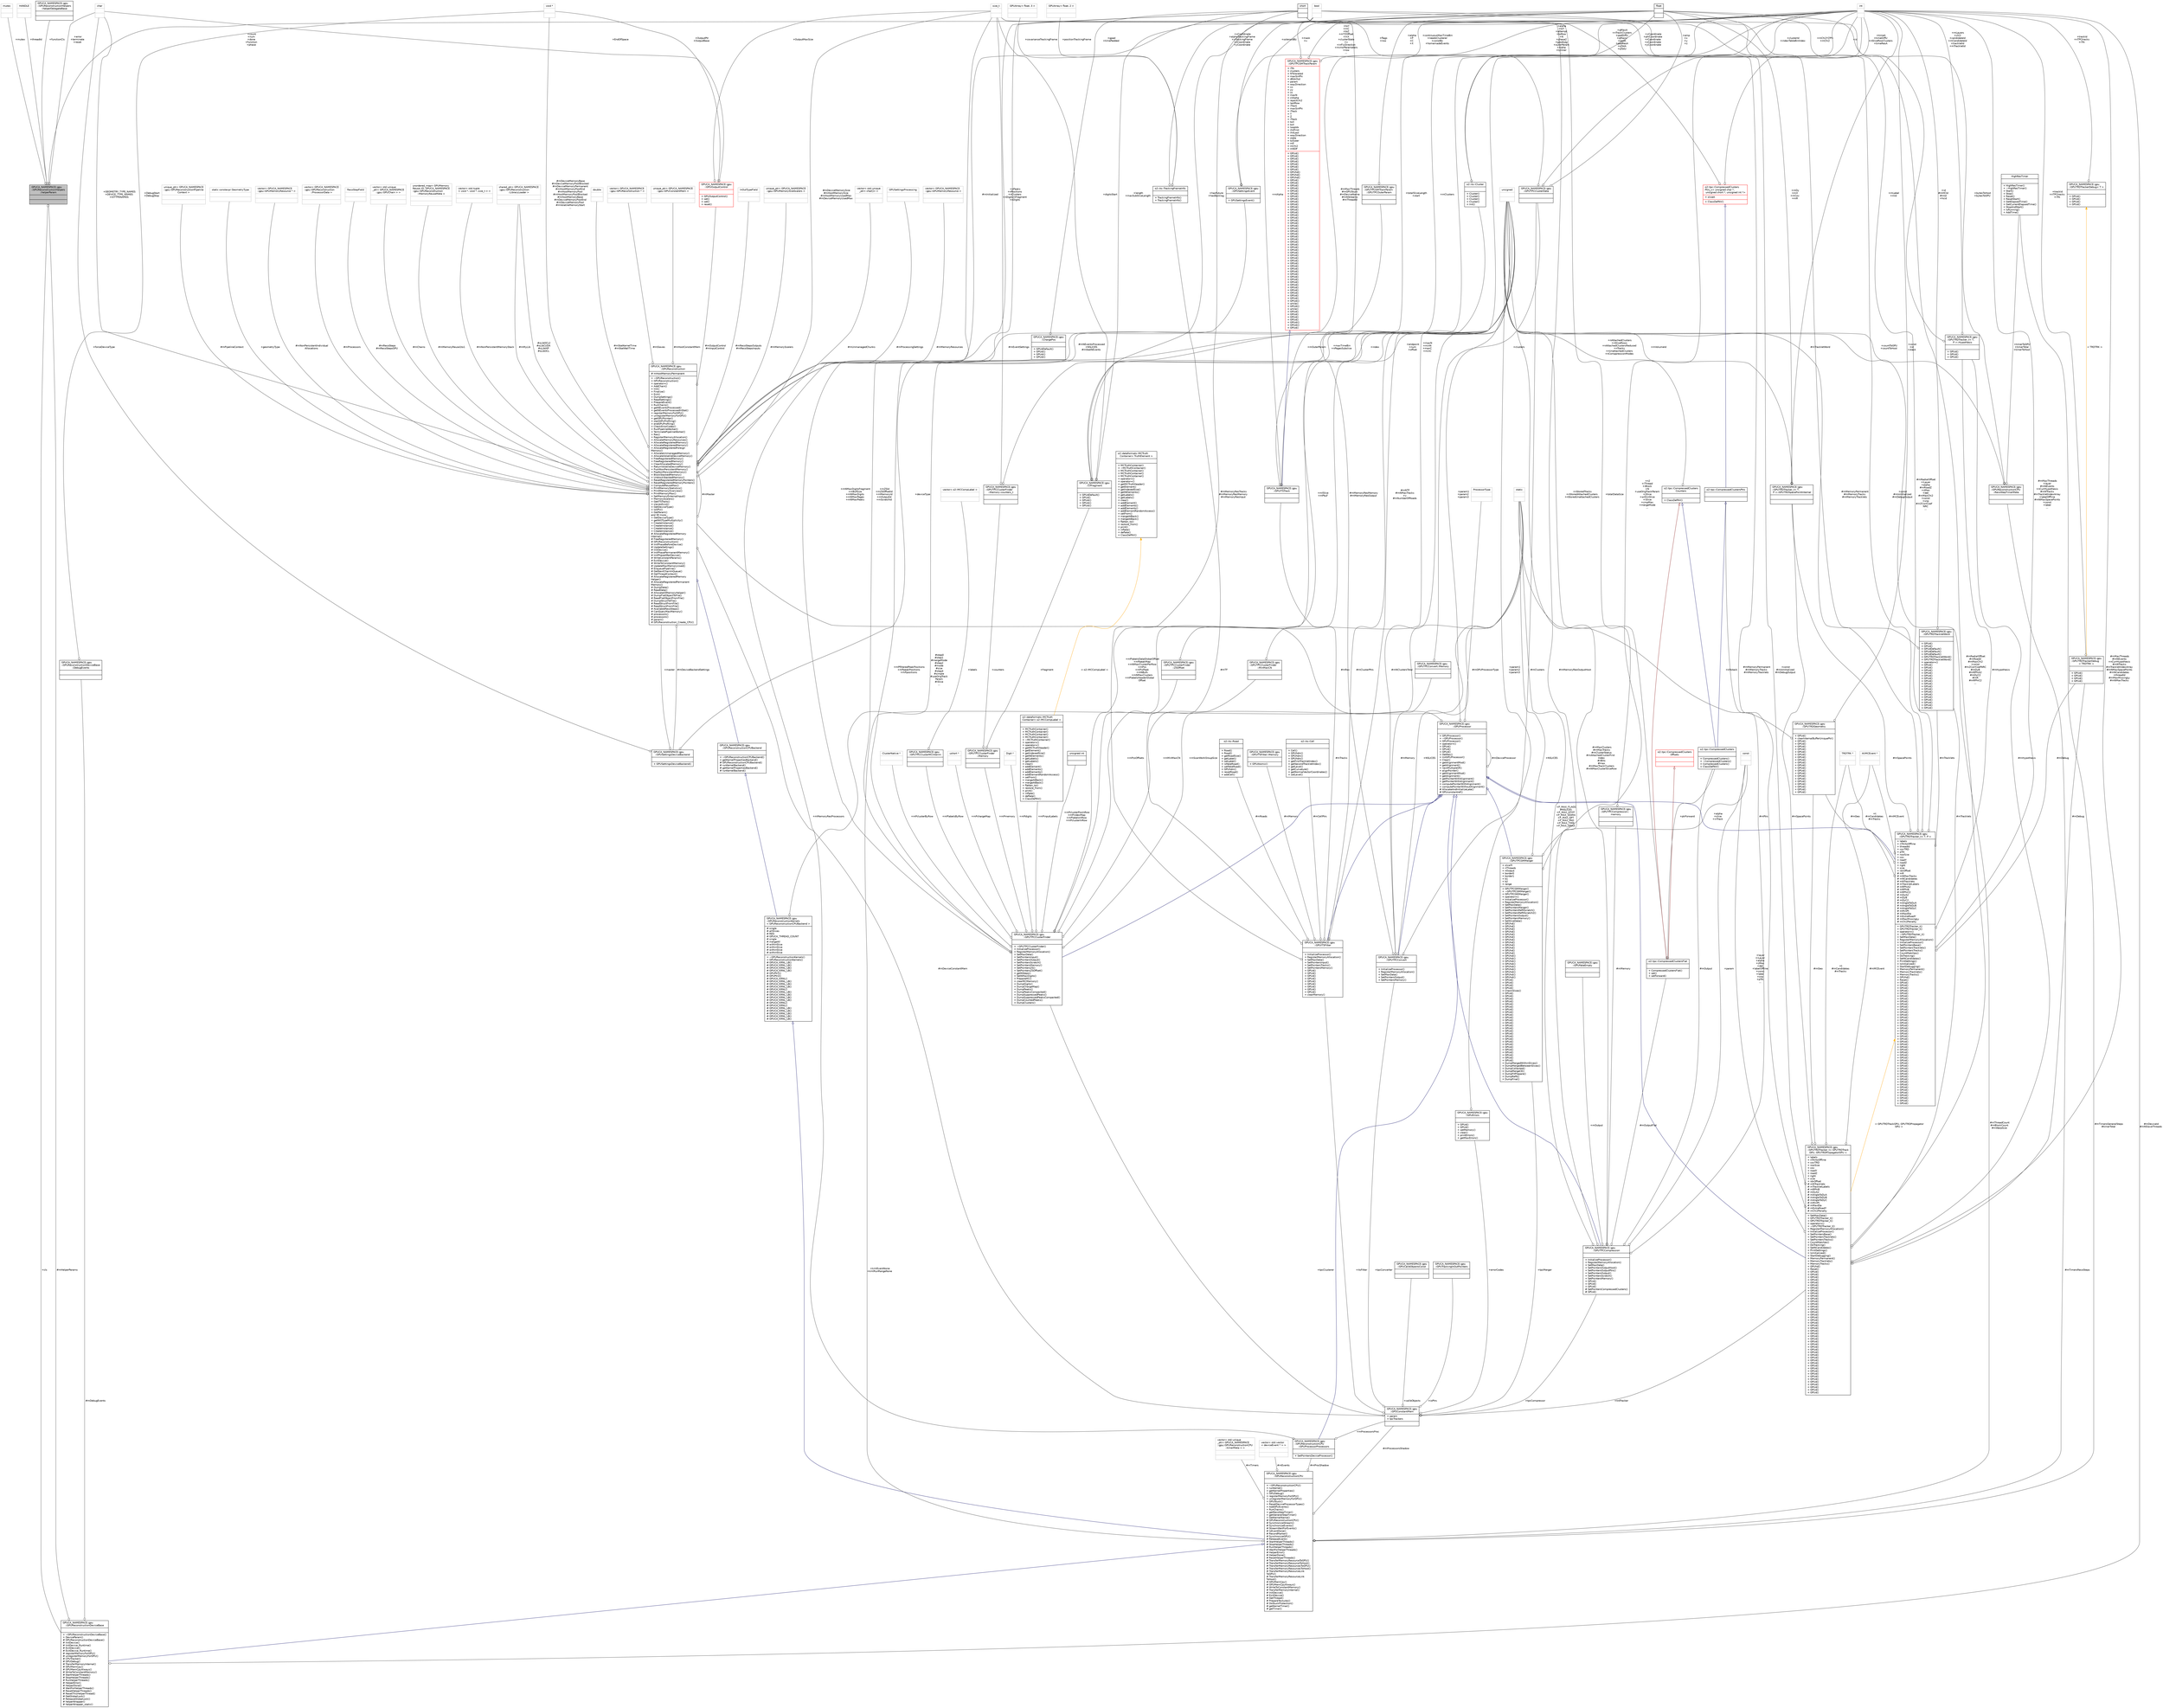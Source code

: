 digraph "GPUCA_NAMESPACE::gpu::GPUReconstructionHelpers::helperParam"
{
 // INTERACTIVE_SVG=YES
  bgcolor="transparent";
  edge [fontname="Helvetica",fontsize="10",labelfontname="Helvetica",labelfontsize="10"];
  node [fontname="Helvetica",fontsize="10",shape=record];
  Node1 [label="{GPUCA_NAMESPACE::gpu\l::GPUReconstructionHelpers\l::helperParam\n||}",height=0.2,width=0.4,color="black", fillcolor="grey75", style="filled", fontcolor="black"];
  Node2 -> Node1 [color="grey25",fontsize="10",style="solid",label=" +cls" ,arrowhead="odiamond",fontname="Helvetica"];
  Node2 [label="{GPUCA_NAMESPACE::gpu\l::GPUReconstructionDeviceBase\n||+ ~GPUReconstructionDeviceBase()\l+ DeviceParam()\l# GPUReconstructionDeviceBase()\l# InitDevice()\l# InitDevice_Runtime()\l# ExitDevice()\l# ExitDevice_Runtime()\l# registerMemoryForGPU()\l# unregisterMemoryForGPU()\l# CPUTracker()\l# GPUDebug()\l# TransferMemoryInternal()\l# GPUMemCpy()\l# GPUMemCpyAlways()\l# WriteToConstantMemory()\l# StartHelperThreads()\l# StopHelperThreads()\l# RunHelperThreads()\l# HelperError()\l# HelperDone()\l# WaitForHelperThreads()\l# ResetHelperThreads()\l# ResetThisHelperThread()\l# GetGlobalLock()\l# ReleaseGlobalLock()\l# helperWrapper()\l# helperWrapper_static()\l}",height=0.2,width=0.4,color="black",URL="$d8/dcf/classGPUCA__NAMESPACE_1_1gpu_1_1GPUReconstructionDeviceBase.html"];
  Node3 -> Node2 [dir="back",color="midnightblue",fontsize="10",style="solid",arrowtail="onormal",fontname="Helvetica"];
  Node3 [label="{GPUCA_NAMESPACE::gpu\l::GPUReconstructionCPU\n||+ ~GPUReconstructionCPU()\l+ runKernel()\l+ getKernelProperties()\l+ GPUDebug()\l+ registerMemoryForGPU()\l+ unregisterMemoryForGPU()\l+ GPUStuck()\l+ ResetDeviceProcessorTypes()\l+ AddGPUEvents()\l+ RunChains()\l+ getRecoStepTimer()\l+ getGeneralStepTimer()\l+ GetKernelName()\l# GPUReconstructionCPU()\l# SynchronizeStream()\l# SynchronizeEvents()\l# StreamWaitForEvents()\l# IsEventDone()\l# RecordMarker()\l# SynchronizeGPU()\l# ReleaseEvent()\l# StartHelperThreads()\l# StopHelperThreads()\l# RunHelperThreads()\l# WaitForHelperThreads()\l# HelperError()\l# HelperDone()\l# ResetHelperThreads()\l# TransferMemoryResourceToGPU()\l# TransferMemoryResourceToHost()\l# TransferMemoryResourcesToGPU()\l# TransferMemoryResourcesToHost()\l# TransferMemoryResourceLink\lToGPU()\l# TransferMemoryResourceLink\lToHost()\l# GPUMemCpy()\l# GPUMemCpyAlways()\l# WriteToConstantMemory()\l# TransferMemoryInternal()\l# InitDevice()\l# ExitDevice()\l# GetThread()\l# PrepareTextures()\l# DoStuckProtection()\l# getKernelTimer()\l# getTimer()\l}",height=0.2,width=0.4,color="black",URL="$db/d88/classGPUCA__NAMESPACE_1_1gpu_1_1GPUReconstructionCPU.html"];
  Node4 -> Node3 [dir="back",color="midnightblue",fontsize="10",style="solid",arrowtail="onormal",fontname="Helvetica"];
  Node4 [label="{GPUCA_NAMESPACE::gpu\l::GPUReconstructionKernels\l\< GPUReconstructionCPUBackend \>\n|# single\l# allSlices\l# REG\l# GPUCA_THREAD_COUNT\l# single\l# mergeAll\l# withinSlice\l# withinSlice\l# withinSlice\l# withinSlice\l|+ ~GPUReconstructionKernels()\l+ GPUReconstructionKernels()\l# GPUCA_KRNL_LB()\l# GPUCA_KRNL_LB()\l# GPUCA_KRNL_LB()\l# GPUCA_KRNL_LB()\l# GPUPtr1()\l# GPUPtr2()\l# GPUCA_KRNL()\l# GPUCA_KRNL_LB()\l# GPUCA_KRNL_LB()\l# GPUCA_KRNL_LB()\l# GPUCA_KRNL()\l# GPUCA_KRNL_LB()\l# GPUCA_KRNL_LB()\l# GPUCA_KRNL_LB()\l# GPUCA_KRNL_LB()\l# GPUCA_KRNL()\l# GPUCA_KRNL()\l# GPUCA_KRNL_LB()\l# GPUCA_KRNL_LB()\l# GPUCA_KRNL_LB()\l# GPUCA_KRNL_LB()\l# GPUCA_KRNL_LB()\l}",height=0.2,width=0.4,color="black",URL="$d2/dc7/classGPUCA__NAMESPACE_1_1gpu_1_1GPUReconstructionKernels_3_01GPUReconstructionCPUBackend_01_4.html"];
  Node5 -> Node4 [dir="back",color="midnightblue",fontsize="10",style="solid",arrowtail="onormal",fontname="Helvetica"];
  Node5 [label="{GPUCA_NAMESPACE::gpu\l::GPUReconstructionCPUBackend\n||+ ~GPUReconstructionCPUBackend()\l+ getKernelPropertiesBackend()\l# GPUReconstructionCPUBackend()\l# runKernelBackend()\l# getKernelPropertiesBackend()\l# runKernelBackend()\l}",height=0.2,width=0.4,color="black",URL="$d2/d24/classGPUCA__NAMESPACE_1_1gpu_1_1GPUReconstructionCPUBackend.html"];
  Node6 -> Node5 [dir="back",color="midnightblue",fontsize="10",style="solid",arrowtail="onormal",fontname="Helvetica"];
  Node6 [label="{GPUCA_NAMESPACE::gpu\l::GPUReconstruction\n|# mHostMemoryPermanent\l|+ ~GPUReconstruction()\l+ GPUReconstruction()\l+ operator=()\l+ AddChain()\l+ Init()\l+ Finalize()\l+ Exit()\l+ DumpSettings()\l+ ReadSettings()\l+ PrepareEvent()\l+ RunChains()\l+ getNEventsProcessed()\l+ getNEventsProcessedInStat()\l+ registerMemoryForGPU()\l+ unregisterMemoryForGPU()\l+ getGPUPointer()\l+ startGPUProfiling()\l+ endGPUProfiling()\l+ CheckErrorCodes()\l+ RunPipelineWorker()\l+ TerminatePipelineWorker()\l+ Res()\l+ RegisterMemoryAllocation()\l+ AllocateMemoryResources()\l+ AllocateRegisteredMemory()\l+ AllocateRegisteredMemory()\l+ AllocateRegisteredForeign\lMemory()\l+ AllocateUnmanagedMemory()\l+ AllocateVolatileDeviceMemory()\l+ FreeRegisteredMemory()\l+ FreeRegisteredMemory()\l+ ClearAllocatedMemory()\l+ ReturnVolatileDeviceMemory()\l+ PushNonPersistentMemory()\l+ PopNonPersistentMemory()\l+ BlockStackedMemory()\l+ UnblockStackedMemory()\l+ ResetRegisteredMemoryPointers()\l+ ResetRegisteredMemoryPointers()\l+ ComputeReuseMax()\l+ PrintMemoryStatistics()\l+ PrintMemoryOverview()\l+ PrintMemoryMax()\l+ SetMemoryExternalInput()\l+ MemoryScalers()\l+ GetITSTraits()\l+ slavesExist()\l+ GetDeviceType()\l+ IsGPU()\l+ GetParam()\land 30 more...\l+ GetDeviceType()\l+ getNIOTypeMultiplicity()\l+ CreateInstance()\l+ CreateInstance()\l+ CreateInstance()\l+ CreateInstance()\l# AllocateRegisteredMemory\lInternal()\l# FreeRegisteredMemory()\l# GPUReconstruction()\l# InitPhaseBeforeDevice()\l# UpdateSettings()\l# InitDevice()\l# InitPhasePermanentMemory()\l# InitPhaseAfterDevice()\l# WriteConstantParams()\l# ExitDevice()\l# WriteToConstantMemory()\l# UpdateMaxMemoryUsed()\l# EnqueuePipeline()\l# GetNextChainInQueue()\l# GetThreadContext()\l# AllocateRegisteredMemory\lHelper()\l# AllocateRegisteredPermanent\lMemory()\l# DumpData()\l# ReadData()\l# AllocateIOMemoryHelper()\l# DumpFlatObjectToFile()\l# ReadFlatObjectFromFile()\l# DumpStructToFile()\l# ReadStructFromFile()\l# ReadStructFromFile()\l# AvailableRecoSteps()\l# CanQueryMaxMemory()\l# processors()\l# processors()\l# param()\l# GPUReconstruction_Create_CPU()\l}",height=0.2,width=0.4,color="black",URL="$d6/df4/classGPUCA__NAMESPACE_1_1gpu_1_1GPUReconstruction.html"];
  Node7 -> Node6 [color="grey25",fontsize="10",style="solid",label=" #mUnmanagedChunks" ,arrowhead="odiamond",fontname="Helvetica"];
  Node7 [label="{vector\< std::unique\l_ptr\< char[]\> \>\n||}",height=0.2,width=0.4,color="grey75"];
  Node6 -> Node6 [color="grey25",fontsize="10",style="solid",label=" #mMaster" ,arrowhead="odiamond",fontname="Helvetica"];
  Node8 -> Node6 [color="grey25",fontsize="10",style="solid",label=" #mMemoryResources" ,arrowhead="odiamond",fontname="Helvetica"];
  Node8 [label="{vector\< GPUCA_NAMESPACE\l::gpu::GPUMemoryResource \>\n||}",height=0.2,width=0.4,color="grey75"];
  Node9 -> Node6 [color="grey25",fontsize="10",style="solid",label=" #sLibOCL2\n#sLibCUDA\n#sLibHIP\n#sLibOCL" ,arrowhead="odiamond",fontname="Helvetica"];
  Node9 [label="{shared_ptr\< GPUCA_NAMESPACE\l::gpu::GPUReconstruction\l::LibraryLoader \>\n||}",height=0.2,width=0.4,color="grey75"];
  Node10 -> Node6 [color="grey25",fontsize="10",style="solid",label=" #mStatKernelTime\n#mStatWallTime" ,arrowhead="odiamond",fontname="Helvetica"];
  Node10 [label="{double\n||}",height=0.2,width=0.4,color="grey75"];
  Node11 -> Node6 [color="grey25",fontsize="10",style="solid",label=" #mSlaves" ,arrowhead="odiamond",fontname="Helvetica"];
  Node11 [label="{vector\< GPUCA_NAMESPACE\l::gpu::GPUReconstruction * \>\n||}",height=0.2,width=0.4,color="grey75"];
  Node12 -> Node6 [color="grey25",fontsize="10",style="solid",label=" #mHostConstantMem" ,arrowhead="odiamond",fontname="Helvetica"];
  Node12 [label="{unique_ptr\< GPUCA_NAMESPACE\l::gpu::GPUConstantMem \>\n||}",height=0.2,width=0.4,color="grey75"];
  Node13 -> Node6 [color="grey25",fontsize="10",style="solid",label=" #mRecoStepsOutputs\n#mRecoStepsInputs" ,arrowhead="odiamond",fontname="Helvetica"];
  Node13 [label="{InOutTypeField\n||}",height=0.2,width=0.4,color="grey75"];
  Node14 -> Node6 [color="grey25",fontsize="10",style="solid",label=" #mMemoryScalers" ,arrowhead="odiamond",fontname="Helvetica"];
  Node14 [label="{unique_ptr\< GPUCA_NAMESPACE\l::gpu::GPUMemorySizeScalers \>\n||}",height=0.2,width=0.4,color="grey75"];
  Node15 -> Node6 [color="grey25",fontsize="10",style="solid",label=" #mOutputControl\n#mInputControl" ,arrowhead="odiamond",fontname="Helvetica"];
  Node15 [label="{GPUCA_NAMESPACE::gpu\l::GPUOutputControl\n||+ GPUOutputControl()\l+ set()\l+ set()\l+ reset()\l}",height=0.2,width=0.4,color="red",URL="$d4/d7c/structGPUCA__NAMESPACE_1_1gpu_1_1GPUOutputControl.html"];
  Node17 -> Node15 [color="grey25",fontsize="10",style="solid",label=" +EndOfSpace" ,arrowhead="odiamond",fontname="Helvetica"];
  Node17 [label="{char\n||}",height=0.2,width=0.4,color="grey75"];
  Node18 -> Node15 [color="grey25",fontsize="10",style="solid",label=" +OutputMaxSize" ,arrowhead="odiamond",fontname="Helvetica"];
  Node18 [label="{size_t\n||}",height=0.2,width=0.4,color="grey75"];
  Node20 -> Node15 [color="grey25",fontsize="10",style="solid",label=" +OutputPtr\n+OutputBase" ,arrowhead="odiamond",fontname="Helvetica"];
  Node20 [label="{void *\n||}",height=0.2,width=0.4,color="grey75"];
  Node17 -> Node6 [color="grey25",fontsize="10",style="solid",label=" +GEOMETRY_TYPE_NAMES\n+DEVICE_TYPE_NAMES\n+IOTYPENAMES" ,arrowhead="odiamond",fontname="Helvetica"];
  Node9 -> Node6 [color="grey25",fontsize="10",style="solid",label=" #mMyLib" ,arrowhead="odiamond",fontname="Helvetica"];
  Node21 -> Node6 [color="grey25",fontsize="10",style="solid",label=" #mEventSettings" ,arrowhead="odiamond",fontname="Helvetica"];
  Node21 [label="{GPUCA_NAMESPACE::gpu\l::GPUSettingsEvent\n||+ GPUSettingsEvent()\l}",height=0.2,width=0.4,color="black",URL="$d0/d50/structGPUCA__NAMESPACE_1_1gpu_1_1GPUSettingsEvent.html"];
  Node22 -> Node21 [color="grey25",fontsize="10",style="solid",label=" +solenoidBz" ,arrowhead="odiamond",fontname="Helvetica"];
  Node22 [label="{float\n||}",height=0.2,width=0.4,color="black",URL="$d4/dc3/classfloat.html"];
  Node23 -> Node21 [color="grey25",fontsize="10",style="solid",label=" +continuousMaxTimeBin\n+needsClusterer\n+constBz\n+homemadeEvents" ,arrowhead="odiamond",fontname="Helvetica"];
  Node23 [label="{int\n||}",height=0.2,width=0.4,color="grey75"];
  Node18 -> Node6 [color="grey25",fontsize="10",style="solid",label=" #mDeviceMemorySize\n#mHostMemorySize\n#mHostMemoryUsedMax\n#mDeviceMemoryUsedMax" ,arrowhead="odiamond",fontname="Helvetica"];
  Node24 -> Node6 [color="grey25",fontsize="10",style="solid",label=" #mProcessingSettings" ,arrowhead="odiamond",fontname="Helvetica"];
  Node24 [label="{GPUSettingsProcessing\n||}",height=0.2,width=0.4,color="grey75"];
  Node25 -> Node6 [color="grey25",fontsize="10",style="solid",label=" #mDeviceConstantMem" ,arrowhead="odiamond",fontname="Helvetica"];
  Node25 [label="{GPUCA_NAMESPACE::gpu\l::GPUConstantMem\n|+ param\l+ tpcTrackers\l|}",height=0.2,width=0.4,color="black",URL="$dc/d57/structGPUCA__NAMESPACE_1_1gpu_1_1GPUConstantMem.html"];
  Node26 -> Node25 [color="grey25",fontsize="10",style="solid",label=" +tpcClusterer" ,arrowhead="odiamond",fontname="Helvetica"];
  Node26 [label="{GPUCA_NAMESPACE::gpu\l::GPUTPCClusterFinder\n||+ ~GPUTPCClusterFinder()\l+ InitializeProcessor()\l+ RegisterMemoryAllocation()\l+ SetMaxData()\l+ SetPointersInput()\l+ SetPointersOutput()\l+ SetPointersScratch()\l+ SetPointersMemory()\l+ SetPointersZS()\l+ SetPointersZSOffset()\l+ getNSteps()\l+ SetNMaxDigits()\l+ PrepareMC()\l+ clearMCMemory()\l+ DumpDigits()\l+ DumpChargeMap()\l+ DumpPeaks()\l+ DumpPeaksCompacted()\l+ DumpSuppressedPeaks()\l+ DumpSuppressedPeaksCompacted()\l+ DumpCountedPeaks()\l+ DumpClusters()\l}",height=0.2,width=0.4,color="black",URL="$da/dac/classGPUCA__NAMESPACE_1_1gpu_1_1GPUTPCClusterFinder.html"];
  Node27 -> Node26 [dir="back",color="midnightblue",fontsize="10",style="solid",arrowtail="onormal",fontname="Helvetica"];
  Node27 [label="{GPUCA_NAMESPACE::gpu\l::GPUProcessor\n||+ GPUProcessor()\l+ ~GPUProcessor()\l+ GPUProcessor()\l+ operator=()\l+ GPUd()\l+ GPUd()\l+ GPUd()\l+ GetRec()\l+ InitGPUProcessor()\l+ Clear()\l+ getAlignmentMod()\l+ getAlignment()\l+ nextMultipleOf()\l+ alignPointer()\l+ getAlignmentMod()\l+ getAlignment()\l+ getPointerWithAlignment()\l+ getPointerWithAlignment()\l+ computePointerWithAlignment()\l+ computePointerWithoutAlignment()\l# AllocateAndInitializeLate()\l# GPUconstantref()\l}",height=0.2,width=0.4,color="black",URL="$d0/dd7/classGPUCA__NAMESPACE_1_1gpu_1_1GPUProcessor.html"];
  Node6 -> Node27 [color="grey25",fontsize="10",style="solid",label=" #mRec" ,arrowhead="odiamond",fontname="Helvetica"];
  Node27 -> Node27 [color="grey25",fontsize="10",style="solid",label=" #mDeviceProcessor" ,arrowhead="odiamond",fontname="Helvetica"];
  Node28 -> Node27 [color="grey25",fontsize="10",style="solid",label=" #mGPUProcessorType" ,arrowhead="odiamond",fontname="Helvetica"];
  Node28 [label="{ProcessorType\n||}",height=0.2,width=0.4,color="grey75"];
  Node29 -> Node27 [color="grey25",fontsize="10",style="solid",label=" +param1\n+param2\n+param3" ,arrowhead="odiamond",fontname="Helvetica"];
  Node29 [label="{unsigned\n||}",height=0.2,width=0.4,color="grey75"];
  Node30 -> Node26 [color="grey25",fontsize="10",style="solid",label=" +mMinMaxCN" ,arrowhead="odiamond",fontname="Helvetica"];
  Node30 [label="{GPUCA_NAMESPACE::gpu\l::GPUTPCClusterFinder\l::MinMaxCN\n||}",height=0.2,width=0.4,color="black",URL="$dc/dc6/structGPUCA__NAMESPACE_1_1gpu_1_1GPUTPCClusterFinder_1_1MinMaxCN.html"];
  Node29 -> Node30 [color="grey25",fontsize="10",style="solid",label=" +maxN\n+minN\n+maxC\n+minC" ,arrowhead="odiamond",fontname="Helvetica"];
  Node31 -> Node26 [color="grey25",fontsize="10",style="solid",label=" +mPmemory" ,arrowhead="odiamond",fontname="Helvetica"];
  Node31 [label="{GPUCA_NAMESPACE::gpu\l::GPUTPCClusterFinder\l::Memory\n||}",height=0.2,width=0.4,color="black",URL="$d6/d9c/structGPUCA__NAMESPACE_1_1gpu_1_1GPUTPCClusterFinder_1_1Memory.html"];
  Node32 -> Node31 [color="grey25",fontsize="10",style="solid",label=" +counters" ,arrowhead="odiamond",fontname="Helvetica"];
  Node32 [label="{GPUCA_NAMESPACE::gpu\l::GPUTPCClusterFinder\l::Memory::counters_t\n||}",height=0.2,width=0.4,color="black",URL="$d6/d42/structGPUCA__NAMESPACE_1_1gpu_1_1GPUTPCClusterFinder_1_1Memory_1_1counters__t.html"];
  Node18 -> Node32 [color="grey25",fontsize="10",style="solid",label=" +nPeaks\n+nPositions\n+nClusters\n+nDigitsInFragment\n+nDigits" ,arrowhead="odiamond",fontname="Helvetica"];
  Node29 -> Node32 [color="grey25",fontsize="10",style="solid",label=" +maxTimeBin\n+nPagesSubslice" ,arrowhead="odiamond",fontname="Helvetica"];
  Node33 -> Node31 [color="grey25",fontsize="10",style="solid",label=" +fragment" ,arrowhead="odiamond",fontname="Helvetica"];
  Node33 [label="{GPUCA_NAMESPACE::gpu\l::CfFragment\n||+ GPUdDefault()\l+ GPUd()\l+ GPUdi()\l+ GPUdi()\l+ GPUdi()\l}",height=0.2,width=0.4,color="black",URL="$db/d3d/structGPUCA__NAMESPACE_1_1gpu_1_1CfFragment.html"];
  Node34 -> Node33 [color="grey25",fontsize="10",style="solid",label=" +length\n+maxSubSliceLength" ,arrowhead="odiamond",fontname="Helvetica"];
  Node34 [label="{short\n||}",height=0.2,width=0.4,color="black",URL="$dc/d10/classshort.html"];
  Node18 -> Node33 [color="grey25",fontsize="10",style="solid",label=" +digitsStart" ,arrowhead="odiamond",fontname="Helvetica"];
  Node23 -> Node33 [color="grey25",fontsize="10",style="solid",label=" +totalSliceLength\n+start" ,arrowhead="odiamond",fontname="Helvetica"];
  Node35 -> Node33 [color="grey25",fontsize="10",style="solid",label=" +hasFuture\n+hasBacklog" ,arrowhead="odiamond",fontname="Helvetica"];
  Node35 [label="{bool\n||}",height=0.2,width=0.4,color="grey75"];
  Node29 -> Node33 [color="grey25",fontsize="10",style="solid",label=" +index" ,arrowhead="odiamond",fontname="Helvetica"];
  Node36 -> Node26 [color="grey25",fontsize="10",style="solid",label=" +mPfilteredPeakPositions\n+mPpeakPositions\n+mPpositions" ,arrowhead="odiamond",fontname="Helvetica"];
  Node36 [label="{GPUCA_NAMESPACE::gpu\l::ChargePos\n||+ GPUdDefault()\l+ GPUdi()\l+ GPUdi()\l+ GPUdi()\l}",height=0.2,width=0.4,color="black",URL="$dd/d68/structGPUCA__NAMESPACE_1_1gpu_1_1ChargePos.html"];
  Node34 -> Node36 [color="grey25",fontsize="10",style="solid",label=" +gpad\n+timePadded" ,arrowhead="odiamond",fontname="Helvetica"];
  Node34 -> Node26 [color="grey25",fontsize="10",style="solid",label=" +mZSId\n+mZSOffsetId\n+mMemoryId\n+mOutputId\n+mScratchId" ,arrowhead="odiamond",fontname="Helvetica"];
  Node37 -> Node26 [color="grey25",fontsize="10",style="solid",label=" +mPchargeMap" ,arrowhead="odiamond",fontname="Helvetica"];
  Node37 [label="{ushort *\n||}",height=0.2,width=0.4,color="grey75"];
  Node38 -> Node26 [color="grey25",fontsize="10",style="solid",label=" +mPinputLabels" ,arrowhead="odiamond",fontname="Helvetica"];
  Node38 [label="{o2::dataformats::MCTruth\lContainer\< o2::MCCompLabel \>\n||+ MCTruthContainer()\l+ MCTruthContainer()\l+ MCTruthContainer()\l+ MCTruthContainer()\l+ ~MCTruthContainer()\l+ operator=()\l+ operator=()\l+ getMCTruthHeader()\l+ getElement()\l+ getIndexedSize()\l+ getNElements()\l+ getLabels()\l+ getLabels()\l+ clear()\l+ addElement()\l+ addElements()\l+ addElements()\l+ addElementRandomAccess()\l+ setFrom()\l+ mergeAtBack()\l+ mergeAtBack()\l+ flatten_to()\l+ restore_from()\l+ print()\l+ inflate()\l+ deflate()\l+ ClassDefNV()\l}",height=0.2,width=0.4,color="black",URL="$dc/daa/classo2_1_1dataformats_1_1MCTruthContainer.html"];
  Node39 -> Node38 [dir="back",color="orange",fontsize="10",style="solid",label=" \< o2::MCCompLabel \>" ,fontname="Helvetica"];
  Node39 [label="{o2::dataformats::MCTruth\lContainer\< TruthElement \>\n||+ MCTruthContainer()\l+ ~MCTruthContainer()\l+ MCTruthContainer()\l+ MCTruthContainer()\l+ MCTruthContainer()\l+ operator=()\l+ operator=()\l+ getMCTruthHeader()\l+ getElement()\l+ getIndexedSize()\l+ getNElements()\l+ getLabels()\l+ getLabels()\l+ clear()\l+ addElement()\l+ addElements()\l+ addElements()\l+ addElementRandomAccess()\l+ setFrom()\l+ mergeAtBack()\l+ mergeAtBack()\l+ flatten_to()\l+ restore_from()\l+ print()\l+ inflate()\l+ deflate()\l+ ClassDefNV()\l}",height=0.2,width=0.4,color="black",URL="$dc/daa/classo2_1_1dataformats_1_1MCTruthContainer.html",tooltip="A container to hold and manage MC truth information/labels. "];
  Node18 -> Node26 [color="grey25",fontsize="10",style="solid",label=" +mNMaxDigitsFragment\n+mBufSize\n+mNMaxDigits\n+mNMaxPages\n+mNMaxPeaks" ,arrowhead="odiamond",fontname="Helvetica"];
  Node40 -> Node26 [color="grey25",fontsize="10",style="solid",label=" +mPdigits" ,arrowhead="odiamond",fontname="Helvetica"];
  Node40 [label="{Digit *\n||}",height=0.2,width=0.4,color="grey75"];
  Node23 -> Node26 [color="grey25",fontsize="10",style="solid",label=" +mISlice\n+mPbuf" ,arrowhead="odiamond",fontname="Helvetica"];
  Node41 -> Node26 [color="grey25",fontsize="10",style="solid",label=" +mPzsOffsets" ,arrowhead="odiamond",fontname="Helvetica"];
  Node41 [label="{GPUCA_NAMESPACE::gpu\l::GPUTPCClusterFinder\l::ZSOffset\n||}",height=0.2,width=0.4,color="black",URL="$da/d0d/structGPUCA__NAMESPACE_1_1gpu_1_1GPUTPCClusterFinder_1_1ZSOffset.html"];
  Node29 -> Node41 [color="grey25",fontsize="10",style="solid",label=" +endpoint\n+num\n+offset" ,arrowhead="odiamond",fontname="Helvetica"];
  Node42 -> Node26 [color="grey25",fontsize="10",style="solid",label=" +mPclusterPosInRow\n+mPindexMap\n+mPlabelsInRow\n+mPclusterInRow" ,arrowhead="odiamond",fontname="Helvetica"];
  Node42 [label="{unsigned int\n||}",height=0.2,width=0.4,color="black",URL="$d2/d5f/classunsigned_01int.html"];
  Node43 -> Node26 [color="grey25",fontsize="10",style="solid",label=" +mScanWorkGroupSize" ,arrowhead="odiamond",fontname="Helvetica"];
  Node43 [label="{static\n||}",height=0.2,width=0.4,color="grey75"];
  Node44 -> Node26 [color="grey25",fontsize="10",style="solid",label=" +mPclusterByRow" ,arrowhead="odiamond",fontname="Helvetica"];
  Node44 [label="{ClusterNative *\n||}",height=0.2,width=0.4,color="grey75"];
  Node29 -> Node26 [color="grey25",fontsize="10",style="solid",label=" +mPlabelsDataGlobalOffset\n+mPpeakMap\n+mNMaxClusterPerRow\n+mPzs\n+mPisPeak\n+mNBufs\n+mNMaxClusters\n+mPlabelsHeaderGlobal\lOffset" ,arrowhead="odiamond",fontname="Helvetica"];
  Node45 -> Node26 [color="grey25",fontsize="10",style="solid",label=" +mPlabelsByRow" ,arrowhead="odiamond",fontname="Helvetica"];
  Node45 [label="{GPUCA_NAMESPACE::gpu\l::GPUTPCClusterMCInterim\n||}",height=0.2,width=0.4,color="black",URL="$d4/d0e/structGPUCA__NAMESPACE_1_1gpu_1_1GPUTPCClusterMCInterim.html"];
  Node46 -> Node45 [color="grey25",fontsize="10",style="solid",label=" +labels" ,arrowhead="odiamond",fontname="Helvetica"];
  Node46 [label="{vector\< o2::MCCompLabel \>\n||}",height=0.2,width=0.4,color="grey75"];
  Node47 -> Node25 [color="grey25",fontsize="10",style="solid",label=" +itsFitter" ,arrowhead="odiamond",fontname="Helvetica"];
  Node47 [label="{GPUCA_NAMESPACE::gpu\l::GPUITSFitter\n||+ InitializeProcessor()\l+ RegisterMemoryAllocation()\l+ SetMaxData()\l+ SetPointersInput()\l+ SetPointersTracks()\l+ SetPointersMemory()\l+ GPUd()\l+ GPUd()\l+ GPUd()\l+ GPUd()\l+ GPUd()\l+ GPUd()\l+ GPUd()\l+ GPUd()\l+ GPUd()\l+ clearMemory()\l}",height=0.2,width=0.4,color="black",URL="$d8/df8/classGPUCA__NAMESPACE_1_1gpu_1_1GPUITSFitter.html"];
  Node27 -> Node47 [dir="back",color="midnightblue",fontsize="10",style="solid",arrowtail="onormal",fontname="Helvetica"];
  Node48 -> Node47 [color="grey25",fontsize="10",style="solid",label=" #mClusterPtrs" ,arrowhead="odiamond",fontname="Helvetica"];
  Node48 [label="{o2::its::Cluster\n||+ Cluster()\l+ Cluster()\l+ Cluster()\l+ Cluster()\l+ Init()\l}",height=0.2,width=0.4,color="black",URL="$d6/de3/structo2_1_1its_1_1Cluster.html"];
  Node22 -> Node48 [color="grey25",fontsize="10",style="solid",label=" +xCoordinate\n+phiCoordinate\n+rCoordinate\n+zCoordinate\n+yCoordinate" ,arrowhead="odiamond",fontname="Helvetica"];
  Node23 -> Node48 [color="grey25",fontsize="10",style="solid",label=" +clusterId\n+indexTableBinIndex" ,arrowhead="odiamond",fontname="Helvetica"];
  Node49 -> Node47 [color="grey25",fontsize="10",style="solid",label=" #mRoads" ,arrowhead="odiamond",fontname="Helvetica"];
  Node49 [label="{o2::its::Road\n||+ Road()\l+ Road()\l+ getRoadSize()\l+ getLabel()\l+ setLabel()\l+ isFakeRoad()\l+ setFakeRoad()\l+ GPUhdni()\l+ resetRoad()\l+ addCell()\l}",height=0.2,width=0.4,color="black",URL="$d2/d7f/classo2_1_1its_1_1Road.html"];
  Node50 -> Node47 [color="grey25",fontsize="10",style="solid",label=" #mMemory" ,arrowhead="odiamond",fontname="Helvetica"];
  Node50 [label="{GPUCA_NAMESPACE::gpu\l::GPUITSFitter::Memory\n||+ GPUAtomic()\l}",height=0.2,width=0.4,color="black",URL="$dc/ddc/structGPUCA__NAMESPACE_1_1gpu_1_1GPUITSFitter_1_1Memory.html"];
  Node51 -> Node47 [color="grey25",fontsize="10",style="solid",label=" #mTF" ,arrowhead="odiamond",fontname="Helvetica"];
  Node51 [label="{o2::its::TrackingFrameInfo\n||+ TrackingFrameInfo()\l+ TrackingFrameInfo()\l}",height=0.2,width=0.4,color="black",URL="$d2/d5f/structo2_1_1its_1_1TrackingFrameInfo.html"];
  Node52 -> Node51 [color="grey25",fontsize="10",style="solid",label=" +covarianceTrackingFrame" ,arrowhead="odiamond",fontname="Helvetica"];
  Node52 [label="{GPUArray\< float, 3 \>\n||}",height=0.2,width=0.4,color="grey75"];
  Node53 -> Node51 [color="grey25",fontsize="10",style="solid",label=" +positionTrackingFrame" ,arrowhead="odiamond",fontname="Helvetica"];
  Node53 [label="{GPUArray\< float, 2 \>\n||}",height=0.2,width=0.4,color="grey75"];
  Node22 -> Node51 [color="grey25",fontsize="10",style="solid",label=" +xCoordinate\n+alphaTrackingFrame\n+xTrackingFrame\n+zCoordinate\n+yCoordinate" ,arrowhead="odiamond",fontname="Helvetica"];
  Node34 -> Node47 [color="grey25",fontsize="10",style="solid",label=" #mMemoryResTracks\n#mMemoryResMemory\n#mMemoryResInput" ,arrowhead="odiamond",fontname="Helvetica"];
  Node23 -> Node47 [color="grey25",fontsize="10",style="solid",label=" #mNTF\n#mNMaxTracks\n+v\n#mNumberOfRoads" ,arrowhead="odiamond",fontname="Helvetica"];
  Node54 -> Node47 [color="grey25",fontsize="10",style="solid",label=" #mTracks" ,arrowhead="odiamond",fontname="Helvetica"];
  Node54 [label="{GPUCA_NAMESPACE::gpu\l::GPUITSTrack\n||}",height=0.2,width=0.4,color="black",URL="$dc/d9a/classGPUCA__NAMESPACE_1_1gpu_1_1GPUITSTrack.html"];
  Node55 -> Node54 [dir="back",color="midnightblue",fontsize="10",style="solid",arrowtail="onormal",fontname="Helvetica"];
  Node55 [label="{GPUCA_NAMESPACE::gpu\l::GPUTPCGMTrackParam\n|+ iTrk\l+ clusters\l+ NTolerated\l+ maxSinPhi\l+ dEdxOut\l+ param\l+ wayDirection\l+ xx\l+ yy\l+ zz\l+ maxN\l+ clAlpha\l+ rejectChi2\l+ lastRow\l+ iTrack\l+ maxSinPhi\l+ iTrack\l+ Y\l+ Z\l+ iTrack\l+ toX\l+ toX\l+ loopIdx\l+ ihitFirst\l+ ihitLast\l+ wayDirection\l+ state\l+ tzOuter\l+ mP\l+ mChi2\l+ mNDF\l|+ GPUd()\l+ GPUd()\l+ GPUd()\l+ GPUd()\l+ GPUd()\l+ GPUd()\l+ GPUd()\l+ GPUhd()\l+ GPUhd()\l+ GPUhd()\l+ GPUd()\l+ GPUd()\l+ GPUd()\l+ GPUd()\l+ GPUd()\l+ GPUd()\l+ GPUd()\l+ GPUd()\l+ GPUd()\l+ GPUd()\l+ GPUd()\l+ GPUd()\l+ GPUd()\l+ GPUd()\l+ GPUd()\l+ GPUd()\l+ GPUd()\l+ GPUd()\l+ GPUd()\l+ GPUd()\l+ GPUd()\l+ GPUd()\l+ GPUd()\l+ GPUd()\l+ GPUd()\l+ GPUd()\l+ GPUd()\l+ GPUd()\l+ GPUd()\l+ GPUd()\l+ GPUd()\l+ GPUd()\l+ GPUd()\l+ GPUd()\l+ GPUd()\l+ GPUd()\l+ GPUd()\l+ GPUd()\l+ GPUd()\l+ GPUd()\l+ GPUd()\l+ GPUd()\l+ GPUd()\l+ GPUd()\l+ GPUd()\l+ GPUdi()\l+ while()\l+ GPUdi()\l+ while()\l+ GPUd()\l+ GPUd()\l+ GPUd()\l+ GPUd()\l+ GPUdi()\l+ GPUdi()\l+ GPUd()\l}",height=0.2,width=0.4,color="red",URL="$df/df6/classGPUCA__NAMESPACE_1_1gpu_1_1GPUTPCGMTrackParam.html"];
  Node22 -> Node55 [color="grey25",fontsize="10",style="solid",label=" +toY\n+mC\n+toZ\n+mTZOffset\n+mX\n+clusterState\n+v\n+inFlyDirection\n+mirrorParameters\n+row\n..." ,arrowhead="odiamond",fontname="Helvetica"];
  Node23 -> Node55 [color="grey25",fontsize="10",style="solid",label=" +alpha\n+toY\n+attempt\n+toRow\n+N\n+phase2\n+goodLeg\n+outerParam\n+Alpha\n+tzInner\n..." ,arrowhead="odiamond",fontname="Helvetica"];
  Node35 -> Node55 [color="grey25",fontsize="10",style="solid",label=" +mask\n+v" ,arrowhead="odiamond",fontname="Helvetica"];
  Node22 -> Node54 [color="grey25",fontsize="10",style="solid",label=" +mAlpha" ,arrowhead="odiamond",fontname="Helvetica"];
  Node23 -> Node54 [color="grey25",fontsize="10",style="solid",label=" +mClusters" ,arrowhead="odiamond",fontname="Helvetica"];
  Node58 -> Node54 [color="grey25",fontsize="10",style="solid",label=" +mOuterParam" ,arrowhead="odiamond",fontname="Helvetica"];
  Node58 [label="{GPUCA_NAMESPACE::gpu\l::GPUTPCGMTrackParam\l::GPUTPCOuterParam\n||}",height=0.2,width=0.4,color="black",URL="$d3/d23/structGPUCA__NAMESPACE_1_1gpu_1_1GPUTPCGMTrackParam_1_1GPUTPCOuterParam.html"];
  Node22 -> Node58 [color="grey25",fontsize="10",style="solid",label=" +alpha\n+P\n+C\n+X" ,arrowhead="odiamond",fontname="Helvetica"];
  Node59 -> Node47 [color="grey25",fontsize="10",style="solid",label=" #mCellPtrs" ,arrowhead="odiamond",fontname="Helvetica"];
  Node59 [label="{o2::its::Cell\n||+ Cell()\l+ GPUhdni()\l+ GPUhdni()\l+ GPUhdni()\l+ getFirstTrackletIndex()\l+ getSecondTrackletIndex()\l+ getLevel()\l+ getCurvature()\l+ getNormalVectorCoordinates()\l+ setLevel()\l}",height=0.2,width=0.4,color="black",URL="$dd/d89/classo2_1_1its_1_1Cell.html"];
  Node60 -> Node25 [color="grey25",fontsize="10",style="solid",label=" +ioPtrs" ,arrowhead="odiamond",fontname="Helvetica"];
  Node60 [label="{GPUCA_NAMESPACE::gpu\l::GPUTrackingInOutPointers\n||}",height=0.2,width=0.4,color="black",URL="$d2/d7f/structGPUCA__NAMESPACE_1_1gpu_1_1GPUTrackingInOutPointers.html"];
  Node61 -> Node25 [color="grey25",fontsize="10",style="solid",label=" +tpcConverter" ,arrowhead="odiamond",fontname="Helvetica"];
  Node61 [label="{GPUCA_NAMESPACE::gpu\l::GPUTPCConvert\n||+ InitializeProcessor()\l+ RegisterMemoryAllocation()\l+ SetMaxData()\l+ SetPointersOutput()\l+ SetPointersMemory()\l}",height=0.2,width=0.4,color="black",URL="$d3/d6f/classGPUCA__NAMESPACE_1_1gpu_1_1GPUTPCConvert.html"];
  Node27 -> Node61 [dir="back",color="midnightblue",fontsize="10",style="solid",arrowtail="onormal",fontname="Helvetica"];
  Node34 -> Node61 [color="grey25",fontsize="10",style="solid",label=" #mMemoryResMemory\n#mMemoryResOutput" ,arrowhead="odiamond",fontname="Helvetica"];
  Node62 -> Node61 [color="grey25",fontsize="10",style="solid",label=" #mClusters" ,arrowhead="odiamond",fontname="Helvetica"];
  Node62 [label="{GPUCA_NAMESPACE::gpu\l::GPUTPCClusterData\n||}",height=0.2,width=0.4,color="black",URL="$de/d16/structGPUCA__NAMESPACE_1_1gpu_1_1GPUTPCClusterData.html"];
  Node22 -> Node62 [color="grey25",fontsize="10",style="solid",label=" +amp\n+x\n+y\n+z" ,arrowhead="odiamond",fontname="Helvetica"];
  Node34 -> Node62 [color="grey25",fontsize="10",style="solid",label=" +flags\n+row" ,arrowhead="odiamond",fontname="Helvetica"];
  Node23 -> Node62 [color="grey25",fontsize="10",style="solid",label=" +id" ,arrowhead="odiamond",fontname="Helvetica"];
  Node63 -> Node61 [color="grey25",fontsize="10",style="solid",label=" #mMemory" ,arrowhead="odiamond",fontname="Helvetica"];
  Node63 [label="{GPUCA_NAMESPACE::gpu\l::GPUTPCConvert::Memory\n||}",height=0.2,width=0.4,color="black",URL="$d4/d0e/structGPUCA__NAMESPACE_1_1gpu_1_1GPUTPCConvert_1_1Memory.html"];
  Node62 -> Node63 [color="grey25",fontsize="10",style="solid",label=" +clusters" ,arrowhead="odiamond",fontname="Helvetica"];
  Node29 -> Node61 [color="grey25",fontsize="10",style="solid",label=" #mNClustersTotal" ,arrowhead="odiamond",fontname="Helvetica"];
  Node43 -> Node61 [color="grey25",fontsize="10",style="solid",label=" +NSLICES" ,arrowhead="odiamond",fontname="Helvetica"];
  Node64 -> Node25 [color="grey25",fontsize="10",style="solid",label=" +trdTracker" ,arrowhead="odiamond",fontname="Helvetica"];
  Node64 [label="{GPUCA_NAMESPACE::gpu\l::GPUTRDTracker_t\< GPUTRDTrack\lGPU, GPUTRDPropagatorGPU \>\n|+ labels\l+ nTrkltsOffline\l+ covTRD\l+ rowSize\l+ cov\l+ roadY\l+ roadZ\l+ right\l+ size\l+ idxOffset\l# mNTracklets\l# mTrackletLabels\l# mRPhiB\l# mDyA2\l# mAngleToDyA\l# mAngleToDyB\l# mAngleToDyC\l# mMinPt\l# mMaxEta\l# mExtraRoadY\l# mChi2Penalty\l|+ SetMaxData()\l+ GPUTRDTracker_t()\l+ GPUTRDTracker_t()\l+ operator=()\l+ ~GPUTRDTracker_t()\l+ RegisterMemoryAllocation()\l+ InitializeProcessor()\l+ SetPointersBase()\l+ SetPointersTracklets()\l+ SetPointersTracks()\l+ CountMatches()\l+ DoTracking()\l+ SetNCandidates()\l+ PrintSettings()\l+ IsInitialized()\l+ StartDebugging()\l+ MemoryPermanent()\l+ MemoryTracklets()\l+ MemoryTracks()\l+ GPUhd()\l+ Reset()\l+ GPUd()\l+ GPUd()\l+ GPUd()\l+ GPUd()\l+ GPUd()\l+ GPUd()\l+ GPUd()\l+ GPUd()\l+ GPUd()\l+ GPUd()\l+ GPUd()\l+ GPUd()\l+ GPUd()\l+ GPUd()\l+ GPUd()\l+ GPUd()\l+ GPUd()\l+ GPUd()\l+ GPUd()\l+ GPUd()\l+ GPUd()\l+ GPUd()\l+ GPUd()\l+ GPUd()\l+ GPUd()\l+ GPUd()\l+ GPUd()\l+ GPUd()\l+ GPUd()\l+ GPUd()\l+ GPUd()\l+ GPUd()\l+ GPUd()\l+ GPUd()\l+ GPUd()\l+ GPUd()\l+ GPUd()\l+ GPUd()\l+ GPUd()\l+ GPUd()\l+ GPUd()\l+ GPUd()\l+ GPUd()\l+ GPUd()\l+ GPUd()\l+ GPUd()\l}",height=0.2,width=0.4,color="black",URL="$db/db5/classGPUCA__NAMESPACE_1_1gpu_1_1GPUTRDTracker__t.html"];
  Node27 -> Node64 [dir="back",color="midnightblue",fontsize="10",style="solid",arrowtail="onormal",fontname="Helvetica"];
  Node65 -> Node64 [color="grey25",fontsize="10",style="solid",label=" #mDebug" ,arrowhead="odiamond",fontname="Helvetica"];
  Node65 [label="{GPUCA_NAMESPACE::gpu\l::GPUTRDTrackerDebug\l\< TRDTRK \>\n||+ GPUd()\l+ GPUd()\l+ GPUd()\l+ GPUd()\l}",height=0.2,width=0.4,color="black",URL="$dd/d07/classGPUCA__NAMESPACE_1_1gpu_1_1GPUTRDTrackerDebug.html"];
  Node23 -> Node65 [color="grey25",fontsize="10",style="solid",label=" +trackId\n+nTPCtracks\n+iTrk" ,arrowhead="odiamond",fontname="Helvetica"];
  Node66 -> Node65 [dir="back",color="orange",fontsize="10",style="solid",label=" \< TRDTRK \>" ,fontname="Helvetica"];
  Node66 [label="{GPUCA_NAMESPACE::gpu\l::GPUTRDTrackerDebug\< T \>\n||+ GPUd()\l+ GPUd()\l+ GPUd()\l+ GPUd()\l}",height=0.2,width=0.4,color="black",URL="$dd/d07/classGPUCA__NAMESPACE_1_1gpu_1_1GPUTRDTrackerDebug.html"];
  Node23 -> Node66 [color="grey25",fontsize="10",style="solid",label=" +trackId\n+nTPCtracks\n+iTrk" ,arrowhead="odiamond",fontname="Helvetica"];
  Node67 -> Node64 [color="grey25",fontsize="10",style="solid",label=" #mGeo" ,arrowhead="odiamond",fontname="Helvetica"];
  Node67 [label="{GPUCA_NAMESPACE::gpu\l::GPUTRDGeometry\n||+ GPUd()\l+ clearInternalBufferUniquePtr()\l+ GPUd()\l+ GPUd()\l+ GPUd()\l+ GPUd()\l+ GPUd()\l+ GPUd()\l+ GPUd()\l+ GPUd()\l+ GPUd()\l+ GPUd()\l+ GPUd()\l+ GPUd()\l+ GPUd()\l+ GPUd()\l+ GPUd()\l+ GPUd()\l+ GPUd()\l+ GPUd()\l+ GPUd()\l+ GPUd()\l}",height=0.2,width=0.4,color="black",URL="$d8/d19/classGPUCA__NAMESPACE_1_1gpu_1_1GPUTRDGeometry.html"];
  Node23 -> Node67 [color="grey25",fontsize="10",style="solid",label=" +const\n+st\n+stack" ,arrowhead="odiamond",fontname="Helvetica"];
  Node43 -> Node67 [color="grey25",fontsize="10",style="solid",label=" +kNstack" ,arrowhead="odiamond",fontname="Helvetica"];
  Node68 -> Node64 [color="grey25",fontsize="10",style="solid",label=" #mTracklets" ,arrowhead="odiamond",fontname="Helvetica"];
  Node68 [label="{GPUCA_NAMESPACE::gpu\l::GPUTRDTrackletWord\n||+ GPUd()\l+ GPUd()\l+ GPUdDefault()\l+ GPUdDefault()\l+ GPUdDefault()\l+ GPUTRDTrackletWord()\l+ GPUTRDTrackletWord()\l+ operator=()\l+ GPUd()\l+ GPUd()\l+ GPUd()\l+ GPUd()\l+ GPUd()\l+ GPUd()\l+ GPUd()\l+ GPUd()\l+ GPUd()\l+ GPUd()\l+ GPUd()\l+ GPUd()\l+ GPUd()\l+ GPUd()\l+ GPUd()\l+ GPUd()\l+ GPUd()\l}",height=0.2,width=0.4,color="black",URL="$d6/d2b/classGPUCA__NAMESPACE_1_1gpu_1_1GPUTRDTrackletWord.html"];
  Node23 -> Node68 [color="grey25",fontsize="10",style="solid",label=" +id\n#mHCId\n#mId\n+hcid" ,arrowhead="odiamond",fontname="Helvetica"];
  Node29 -> Node68 [color="grey25",fontsize="10",style="solid",label=" #mTrackletWord" ,arrowhead="odiamond",fontname="Helvetica"];
  Node69 -> Node64 [color="grey25",fontsize="10",style="solid",label=" #mHypothesis" ,arrowhead="odiamond",fontname="Helvetica"];
  Node69 [label="{GPUCA_NAMESPACE::gpu\l::GPUTRDTracker_t\< T,\l P \>::Hypothesis\n||+ GPUd()\l+ GPUd()\l+ GPUd()\l}",height=0.2,width=0.4,color="black",URL="$d5/dab/structGPUCA__NAMESPACE_1_1gpu_1_1GPUTRDTracker__t_1_1Hypothesis.html"];
  Node22 -> Node69 [color="grey25",fontsize="10",style="solid",label=" +mChi2YZPhi\n+mChi2" ,arrowhead="odiamond",fontname="Helvetica"];
  Node23 -> Node69 [color="grey25",fontsize="10",style="solid",label=" +mLayers\n+chi2\n+candidateId\n+mCandidateId\n+trackletId\n+mTrackletId" ,arrowhead="odiamond",fontname="Helvetica"];
  Node34 -> Node64 [color="grey25",fontsize="10",style="solid",label=" #mMemoryPermanent\n#mMemoryTracks\n#mMemoryTracklets" ,arrowhead="odiamond",fontname="Helvetica"];
  Node22 -> Node64 [color="grey25",fontsize="10",style="solid",label=" #mRadialOffset\n#mRoadZ\n#mMaxChi2\n+const\n#mZCorrCoefNRC\n#mDyB\n#mRPhiA2\n#mDyC2\n#mR\n#mRPhiC2\n..." ,arrowhead="odiamond",fontname="Helvetica"];
  Node70 -> Node64 [color="grey25",fontsize="10",style="solid",label=" +t\n#mCandidates\n#mTracks" ,arrowhead="odiamond",fontname="Helvetica"];
  Node70 [label="{TRDTRK *\n||}",height=0.2,width=0.4,color="grey75"];
  Node23 -> Node64 [color="grey25",fontsize="10",style="solid",label=" #mMaxThreads\n#mNEvents\n+nCurrHypothesis\n#mNTracks\n#mTrackletIndexArray\n#mNMaxSpacePoints\n#mNCandidates\n+threadId\n#mMaxMissingLy\n#mNMaxTracks\n..." ,arrowhead="odiamond",fontname="Helvetica"];
  Node35 -> Node64 [color="grey25",fontsize="10",style="solid",label=" +const\n#mIsInitialized\n#mDebugOutput" ,arrowhead="odiamond",fontname="Helvetica"];
  Node71 -> Node64 [color="grey25",fontsize="10",style="solid",label=" +layer\n+iLayer\n+alpha\n+zMax\n+det\n+labelOffline\n+const\n+label\n+snp\n+pTrk\n..." ,arrowhead="odiamond",fontname="Helvetica"];
  Node71 [label="{const\n||}",height=0.2,width=0.4,color="grey75"];
  Node72 -> Node64 [color="grey25",fontsize="10",style="solid",label=" #mMCEvent" ,arrowhead="odiamond",fontname="Helvetica"];
  Node72 [label="{AliMCEvent *\n||}",height=0.2,width=0.4,color="grey75"];
  Node73 -> Node64 [color="grey25",fontsize="10",style="solid",label=" #mSpacePoints" ,arrowhead="odiamond",fontname="Helvetica"];
  Node73 [label="{GPUCA_NAMESPACE::gpu\l::GPUTRDTracker_t\< T,\l P \>::GPUTRDSpacePointInternal\n||}",height=0.2,width=0.4,color="black",URL="$db/dd7/structGPUCA__NAMESPACE_1_1gpu_1_1GPUTRDTracker__t_1_1GPUTRDSpacePointInternal.html"];
  Node22 -> Node73 [color="grey25",fontsize="10",style="solid",label=" +mDy\n+mX\n+mCov\n+mR" ,arrowhead="odiamond",fontname="Helvetica"];
  Node23 -> Node73 [color="grey25",fontsize="10",style="solid",label=" +mLabel\n+mId" ,arrowhead="odiamond",fontname="Helvetica"];
  Node29 -> Node73 [color="grey25",fontsize="10",style="solid",label=" +mVolumeId" ,arrowhead="odiamond",fontname="Helvetica"];
  Node74 -> Node64 [dir="back",color="orange",fontsize="10",style="solid",label=" \< GPUTRDTrackGPU, GPUTRDPropagator\lGPU \>" ,fontname="Helvetica"];
  Node74 [label="{GPUCA_NAMESPACE::gpu\l::GPUTRDTracker_t\< T, P \>\n|+ labels\l+ nTrkltsOffline\l+ threadId\l+ covTRD\l+ pTrk\l+ rowSize\l+ cov\l+ roadY\l+ roadZ\l+ right\l+ size\l+ idxOffset\l# mR\l# mNMaxTracks\l# mNCandidates\l# mNTracklets\l# mTrackletLabels\l# mRPhiA2\l# mRPhiB\l# mRPhiC2\l# mDyA2\l# mDyB\l# mDyC2\l# mAngleToDyA\l# mAngleToDyB\l# mAngleToDyC\l# mMinPt\l# mMaxEta\l# mExtraRoadY\l# mMaxMissingLy\l# mChi2Penalty\l|+ GPUTRDTracker_t()\l+ GPUTRDTracker_t()\l+ operator=()\l+ ~GPUTRDTracker_t()\l+ SetMaxData()\l+ RegisterMemoryAllocation()\l+ InitializeProcessor()\l+ SetPointersBase()\l+ SetPointersTracklets()\l+ SetPointersTracks()\l+ CountMatches()\l+ DoTracking()\l+ SetNCandidates()\l+ PrintSettings()\l+ IsInitialized()\l+ StartDebugging()\l+ MemoryPermanent()\l+ MemoryTracklets()\l+ MemoryTracks()\l+ GPUhd()\l+ Reset()\l+ GPUd()\l+ GPUd()\l+ GPUd()\l+ GPUd()\l+ GPUd()\l+ GPUd()\l+ GPUd()\l+ GPUd()\l+ GPUd()\l+ GPUd()\l+ GPUd()\l+ GPUd()\l+ GPUd()\l+ GPUd()\l+ GPUd()\l+ GPUd()\l+ GPUd()\l+ GPUd()\l+ GPUd()\l+ GPUd()\l+ GPUd()\l+ GPUd()\l+ GPUd()\l+ GPUd()\l+ GPUd()\l+ GPUd()\l+ GPUd()\l+ GPUd()\l+ GPUd()\l+ GPUd()\l+ GPUd()\l+ GPUd()\l+ GPUd()\l+ GPUd()\l+ GPUd()\l+ GPUd()\l+ GPUd()\l+ GPUd()\l+ GPUd()\l+ GPUd()\l+ GPUd()\l+ GPUd()\l+ GPUd()\l+ GPUd()\l+ GPUd()\l+ GPUd()\l}",height=0.2,width=0.4,color="black",URL="$db/db5/classGPUCA__NAMESPACE_1_1gpu_1_1GPUTRDTracker__t.html"];
  Node27 -> Node74 [dir="back",color="midnightblue",fontsize="10",style="solid",arrowtail="onormal",fontname="Helvetica"];
  Node65 -> Node74 [color="grey25",fontsize="10",style="solid",label=" #mDebug" ,arrowhead="odiamond",fontname="Helvetica"];
  Node67 -> Node74 [color="grey25",fontsize="10",style="solid",label=" #mGeo" ,arrowhead="odiamond",fontname="Helvetica"];
  Node68 -> Node74 [color="grey25",fontsize="10",style="solid",label=" #mTracklets" ,arrowhead="odiamond",fontname="Helvetica"];
  Node69 -> Node74 [color="grey25",fontsize="10",style="solid",label=" #mHypothesis" ,arrowhead="odiamond",fontname="Helvetica"];
  Node34 -> Node74 [color="grey25",fontsize="10",style="solid",label=" #mMemoryPermanent\n#mMemoryTracks\n#mMemoryTracklets" ,arrowhead="odiamond",fontname="Helvetica"];
  Node22 -> Node74 [color="grey25",fontsize="10",style="solid",label=" #mRadialOffset\n+iLayer\n+alpha\n#mRoadZ\n+zMax\n+det\n#mMaxChi2\n+const\n+snp\n#mZCorrCoef\lNRC\n..." ,arrowhead="odiamond",fontname="Helvetica"];
  Node70 -> Node74 [color="grey25",fontsize="10",style="solid",label=" +t\n#mCandidates\n#mTracks" ,arrowhead="odiamond",fontname="Helvetica"];
  Node23 -> Node74 [color="grey25",fontsize="10",style="solid",label=" #mMaxThreads\n+layer\n#mNEvents\n+nCurrHypothesis\n#mNTracks\n#mTrackletIndexArray\n+labelOffline\n#mNMaxSpacePoints\n+const\n+label\n..." ,arrowhead="odiamond",fontname="Helvetica"];
  Node35 -> Node74 [color="grey25",fontsize="10",style="solid",label=" +const\n#mIsInitialized\n#mDebugOutput" ,arrowhead="odiamond",fontname="Helvetica"];
  Node72 -> Node74 [color="grey25",fontsize="10",style="solid",label=" #mMCEvent" ,arrowhead="odiamond",fontname="Helvetica"];
  Node73 -> Node74 [color="grey25",fontsize="10",style="solid",label=" #mSpacePoints" ,arrowhead="odiamond",fontname="Helvetica"];
  Node75 -> Node25 [color="grey25",fontsize="10",style="solid",label=" +errorCodes" ,arrowhead="odiamond",fontname="Helvetica"];
  Node75 [label="{GPUCA_NAMESPACE::gpu\l::GPUErrors\n||+ GPUd()\l+ GPUd()\l+ setMemory()\l+ clear()\l+ printErrors()\l+ getMaxErrors()\l}",height=0.2,width=0.4,color="black",URL="$db/d11/classGPUCA__NAMESPACE_1_1gpu_1_1GPUErrors.html"];
  Node29 -> Node75 [color="grey25",fontsize="10",style="solid",label=" +param1\n+param2\n+param3" ,arrowhead="odiamond",fontname="Helvetica"];
  Node76 -> Node25 [color="grey25",fontsize="10",style="solid",label=" +calibObjects" ,arrowhead="odiamond",fontname="Helvetica"];
  Node76 [label="{GPUCA_NAMESPACE::gpu\l::GPUCalibObjectsConst\n||}",height=0.2,width=0.4,color="black",URL="$d5/d6e/structGPUCA__NAMESPACE_1_1gpu_1_1GPUCalibObjectsConst.html"];
  Node77 -> Node25 [color="grey25",fontsize="10",style="solid",label=" +tpcCompressor" ,arrowhead="odiamond",fontname="Helvetica"];
  Node77 [label="{GPUCA_NAMESPACE::gpu\l::GPUTPCCompression\n||+ InitializeProcessor()\l+ RegisterMemoryAllocation()\l+ SetMaxData()\l+ SetPointersOutputHost()\l+ SetPointersOutputPtrs()\l+ SetPointersOutput()\l+ SetPointersScratch()\l+ SetPointersMemory()\l+ GPUd()\l+ GPUd()\l+ GPUd()\l# SetPointersCompressedClusters()\l# GPUd()\l}",height=0.2,width=0.4,color="black",URL="$d0/da0/classGPUCA__NAMESPACE_1_1gpu_1_1GPUTPCCompression.html"];
  Node27 -> Node77 [dir="back",color="midnightblue",fontsize="10",style="solid",arrowtail="onormal",fontname="Helvetica"];
  Node78 -> Node77 [color="grey25",fontsize="10",style="solid",label=" #mPtrs" ,arrowhead="odiamond",fontname="Helvetica"];
  Node78 [label="{o2::tpc::CompressedClustersPtrs\n||}",height=0.2,width=0.4,color="black",URL="$dd/d10/structo2_1_1tpc_1_1CompressedClustersPtrs.html"];
  Node79 -> Node78 [dir="back",color="midnightblue",fontsize="10",style="solid",arrowtail="onormal",fontname="Helvetica"];
  Node79 [label="{o2::tpc::CompressedClusters\lPtrs_x\< unsigned char *,\l unsigned short *, unsigned int *\>\n|+ sliceA\l|+ ClassDefNV()\l}",height=0.2,width=0.4,color="red",URL="$d7/dea/structo2_1_1tpc_1_1CompressedClustersPtrs__x.html"];
  Node34 -> Node79 [color="grey25",fontsize="10",style="solid",label=" +qMaxA\n+nTrackClusters\n+padDiffU\n+qMaxU\n+padA\n+padResA\n+qTotA\n+qTotU" ,arrowhead="odiamond",fontname="Helvetica"];
  Node23 -> Node79 [color="grey25",fontsize="10",style="solid",label=" +timeA\n+timeDiffU\n+nSliceRowClusters\n+timeResA" ,arrowhead="odiamond",fontname="Helvetica"];
  Node34 -> Node77 [color="grey25",fontsize="10",style="solid",label=" #mMemoryResOutputHost" ,arrowhead="odiamond",fontname="Helvetica"];
  Node85 -> Node77 [color="grey25",fontsize="10",style="solid",label=" #mMemory" ,arrowhead="odiamond",fontname="Helvetica"];
  Node85 [label="{GPUCA_NAMESPACE::gpu\l::GPUTPCCompression::\lmemory\n||}",height=0.2,width=0.4,color="black",URL="$d1/d52/structGPUCA__NAMESPACE_1_1gpu_1_1GPUTPCCompression_1_1memory.html"];
  Node29 -> Node85 [color="grey25",fontsize="10",style="solid",label=" +nStoredTracks\n+nStoredAttachedClusters\n+nStoredUnattachedClusters" ,arrowhead="odiamond",fontname="Helvetica"];
  Node86 -> Node77 [color="grey25",fontsize="10",style="solid",label=" +mOutput" ,arrowhead="odiamond",fontname="Helvetica"];
  Node86 [label="{GPUCA_NAMESPACE::gpu\l::GPUFakeEmpty\n||}",height=0.2,width=0.4,color="black",URL="$d7/ddf/classGPUCA__NAMESPACE_1_1gpu_1_1GPUFakeEmpty.html"];
  Node29 -> Node77 [color="grey25",fontsize="10",style="solid",label=" #mMaxClusters\n#mMaxTracks\n#mClusterStatus\n#mAttachedClusterFirst\lIndex\n#nBits\n#max\n#mMaxTrackClusters\n#mNMaxClusterSliceRow" ,arrowhead="odiamond",fontname="Helvetica"];
  Node87 -> Node77 [color="grey25",fontsize="10",style="solid",label=" #mOutputFlat" ,arrowhead="odiamond",fontname="Helvetica"];
  Node87 [label="{o2::tpc::CompressedClustersFlat\n||+ CompressedClustersFlat()\l+ set()\l+ setForward()\l}",height=0.2,width=0.4,color="black",URL="$dd/d43/structo2_1_1tpc_1_1CompressedClustersFlat.html"];
  Node88 -> Node87 [dir="back",color="firebrick4",fontsize="10",style="solid",arrowtail="onormal",fontname="Helvetica"];
  Node88 [label="{o2::tpc::CompressedClusters\lCounters\n||+ ClassDefNV()\l}",height=0.2,width=0.4,color="black",URL="$dd/dd7/structo2_1_1tpc_1_1CompressedClustersCounters.html"];
  Node29 -> Node88 [color="grey25",fontsize="10",style="solid",label=" +nAttachedClusters\n+nSliceRows\n+nAttachedClustersReduced\n+nTracks\n+nUnattachedClusters\n+nComppressionModes" ,arrowhead="odiamond",fontname="Helvetica"];
  Node89 -> Node87 [dir="back",color="firebrick4",fontsize="10",style="solid",arrowtail="onormal",fontname="Helvetica"];
  Node89 [label="{o2::tpc::CompressedClusters\lOffsets\n||}",height=0.2,width=0.4,color="red",URL="$dd/d72/structo2_1_1tpc_1_1CompressedClustersOffsets.html"];
  Node18 -> Node87 [color="grey25",fontsize="10",style="solid",label=" +totalDataSize" ,arrowhead="odiamond",fontname="Helvetica"];
  Node91 -> Node87 [color="grey25",fontsize="10",style="solid",label=" +ptrForward" ,arrowhead="odiamond",fontname="Helvetica"];
  Node91 [label="{o2::tpc::CompressedClusters\n||+ CompressedClusters()\l+ ~CompressedClusters()\l+ CompressedClusters()\l+ ClassDefNV()\l}",height=0.2,width=0.4,color="black",URL="$d6/d95/structo2_1_1tpc_1_1CompressedClusters.html"];
  Node88 -> Node91 [dir="back",color="midnightblue",fontsize="10",style="solid",arrowtail="onormal",fontname="Helvetica"];
  Node78 -> Node91 [dir="back",color="midnightblue",fontsize="10",style="solid",arrowtail="onormal",fontname="Helvetica"];
  Node71 -> Node77 [color="grey25",fontsize="10",style="solid",label=" +param" ,arrowhead="odiamond",fontname="Helvetica"];
  Node43 -> Node77 [color="grey25",fontsize="10",style="solid",label=" +P_MAX_FLAGS\n#NSLICES\n+P_MAX_QTOT\n+P_MAX_SIGMA\n+P_MAX_QPT\n+P_MAX_PAD\n+P_MAX_TIME\n+P_MAX_QMAX" ,arrowhead="odiamond",fontname="Helvetica"];
  Node91 -> Node77 [color="grey25",fontsize="10",style="solid",label=" #mOutput" ,arrowhead="odiamond",fontname="Helvetica"];
  Node92 -> Node25 [color="grey25",fontsize="10",style="solid",label=" +tpcMerger" ,arrowhead="odiamond",fontname="Helvetica"];
  Node92 [label="{GPUCA_NAMESPACE::gpu\l::GPUTPCGMMerger\n|+ sliceTr\l+ nThreads\l+ nOutput\l+ border0\l+ border1\l+ b1\l+ b2\l+ range\l|+ GPUTPCGMMerger()\l+ ~GPUTPCGMMerger()\l+ GPUTPCGMMerger()\l+ operator=()\l+ InitializeProcessor()\l+ RegisterMemoryAllocation()\l+ SetMaxData()\l+ SetPointersMerger()\l+ SetPointersRefitScratch()\l+ SetPointersRefitScratch2()\l+ SetPointersOutput()\l+ SetPointersMemory()\l+ SetSliceData()\l+ GPUhd()\l+ GPUhd()\l+ GPUhd()\l+ GPUhd()\l+ GPUhd()\l+ GPUhd()\l+ GPUhd()\l+ GPUhd()\l+ GPUhd()\l+ GPUhd()\l+ GPUhd()\l+ GPUhd()\l+ GPUhdi()\l+ GPUhdi()\l+ GPUhdi()\l+ GPUhdi()\l+ GPUhdi()\l+ GPUhdi()\l+ GPUhdi()\l+ GPUhdi()\l+ GPUhdi()\l+ GPUd()\l+ GPUd()\l+ GPUd()\l+ GPUd()\l+ CheckSlices()\l+ GPUd()\l+ GPUd()\l+ GPUd()\l+ GPUd()\l+ GPUd()\l+ GPUd()\l+ GPUd()\l+ GPUd()\l+ GPUd()\l+ GPUd()\l+ GPUd()\l+ GPUd()\l+ GPUd()\l+ GPUd()\l+ GPUd()\l+ GPUd()\l+ GPUd()\l+ GPUd()\l+ GPUd()\l+ GPUd()\l+ GPUd()\l+ GPUd()\l+ GPUd()\l+ GPUd()\l+ GPUd()\l+ GPUd()\l+ DumpMergedWithinSlices()\l+ DumpMergedBetweenSlices()\l+ DumpCollected()\l+ DumpMergeCE()\l+ DumpFitPrepare()\l+ DumpRefit()\l+ DumpFinal()\l}",height=0.2,width=0.4,color="black",URL="$d5/d35/classGPUCA__NAMESPACE_1_1gpu_1_1GPUTPCGMMerger.html"];
  Node27 -> Node92 [dir="back",color="midnightblue",fontsize="10",style="solid",arrowtail="onormal",fontname="Helvetica"];
  Node23 -> Node92 [color="grey25",fontsize="10",style="solid",label=" +n2\n+iThread\n+iBlock\n+N\n+useOrigTrackParam\n+jSlice\n+withinSlice\n+iSlice\n+cmpMax\n+mergeMode\n..." ,arrowhead="odiamond",fontname="Helvetica"];
  Node71 -> Node92 [color="grey25",fontsize="10",style="solid",label=" +alpha\n+slice\n+inTrack" ,arrowhead="odiamond",fontname="Helvetica"];
  Node43 -> Node92 [color="grey25",fontsize="10",style="solid",label=" +NSLICES" ,arrowhead="odiamond",fontname="Helvetica"];
  Node93 -> Node6 [color="grey25",fontsize="10",style="solid",label=" #mPipelineContext" ,arrowhead="odiamond",fontname="Helvetica"];
  Node93 [label="{unique_ptr\< GPUCA_NAMESPACE\l::gpu::GPUReconstructionPipeline\lContext \>\n||}",height=0.2,width=0.4,color="grey75"];
  Node23 -> Node6 [color="grey25",fontsize="10",style="solid",label=" #mMaxThreads\n#mGPUStuck\n#mDeviceName\n#mNStreams\n#mThreadId" ,arrowhead="odiamond",fontname="Helvetica"];
  Node94 -> Node6 [color="grey25",fontsize="10",style="solid",label=" +geometryType" ,arrowhead="odiamond",fontname="Helvetica"];
  Node94 [label="{static constexpr GeometryType\n||}",height=0.2,width=0.4,color="grey75"];
  Node35 -> Node6 [color="grey25",fontsize="10",style="solid",label=" #mInitialized" ,arrowhead="odiamond",fontname="Helvetica"];
  Node95 -> Node6 [color="grey25",fontsize="10",style="solid",label=" #mDeviceBackendSettings" ,arrowhead="odiamond",fontname="Helvetica"];
  Node95 [label="{GPUCA_NAMESPACE::gpu\l::GPUSettingsDeviceBackend\n||+ GPUSettingsDeviceBackend()\l}",height=0.2,width=0.4,color="black",URL="$dd/dc7/structGPUCA__NAMESPACE_1_1gpu_1_1GPUSettingsDeviceBackend.html"];
  Node6 -> Node95 [color="grey25",fontsize="10",style="solid",label=" +master" ,arrowhead="odiamond",fontname="Helvetica"];
  Node17 -> Node95 [color="grey25",fontsize="10",style="solid",label=" +forceDeviceType" ,arrowhead="odiamond",fontname="Helvetica"];
  Node29 -> Node95 [color="grey25",fontsize="10",style="solid",label=" +deviceType" ,arrowhead="odiamond",fontname="Helvetica"];
  Node96 -> Node6 [color="grey25",fontsize="10",style="solid",label=" #mNonPersistentIndividual\lAllocations" ,arrowhead="odiamond",fontname="Helvetica"];
  Node96 [label="{vector\< GPUCA_NAMESPACE\l::gpu::GPUMemoryResource * \>\n||}",height=0.2,width=0.4,color="grey75"];
  Node97 -> Node6 [color="grey25",fontsize="10",style="solid",label=" #mProcessors" ,arrowhead="odiamond",fontname="Helvetica"];
  Node97 [label="{vector\< GPUCA_NAMESPACE\l::gpu::GPUReconstruction\l::ProcessorData \>\n||}",height=0.2,width=0.4,color="grey75"];
  Node98 -> Node6 [color="grey25",fontsize="10",style="solid",label=" #mRecoSteps\n#mRecoStepsGPU" ,arrowhead="odiamond",fontname="Helvetica"];
  Node98 [label="{RecoStepField\n||}",height=0.2,width=0.4,color="grey75"];
  Node99 -> Node6 [color="grey25",fontsize="10",style="solid",label=" #mChains" ,arrowhead="odiamond",fontname="Helvetica"];
  Node99 [label="{vector\< std::unique\l_ptr\< GPUCA_NAMESPACE\l::gpu::GPUChain \> \>\n||}",height=0.2,width=0.4,color="grey75"];
  Node29 -> Node6 [color="grey25",fontsize="10",style="solid",label=" #mNEventsProcessed\n+NSLICES\n#mStatNEvents" ,arrowhead="odiamond",fontname="Helvetica"];
  Node100 -> Node6 [color="grey25",fontsize="10",style="solid",label=" #mMemoryReuse1to1" ,arrowhead="odiamond",fontname="Helvetica"];
  Node100 [label="{unordered_map\< GPUMemory\lReuse::ID, GPUCA_NAMESPACE\l::gpu::GPUReconstruction\l::MemoryReuseMeta \>\n||}",height=0.2,width=0.4,color="grey75"];
  Node20 -> Node6 [color="grey25",fontsize="10",style="solid",label=" #mDeviceMemoryBase\n#mDeviceMemoryPoolBlocked\n#mDeviceMemoryPermanent\n#mHostMemoryPoolEnd\n#mHostMemoryPool\n#mHostMemoryPoolBlocked\n#mHostMemoryBase\n#mDeviceMemoryPoolEnd\n#mDeviceMemoryPool\n#mVolatileMemoryStart\n..." ,arrowhead="odiamond",fontname="Helvetica"];
  Node101 -> Node6 [color="grey25",fontsize="10",style="solid",label=" #mNonPersistentMemoryStack" ,arrowhead="odiamond",fontname="Helvetica"];
  Node101 [label="{vector\< std::tuple\l\< void *, void *, size_t \> \>\n||}",height=0.2,width=0.4,color="grey75"];
  Node29 -> Node4 [color="grey25",fontsize="10",style="solid",label=" #step0\n#step1\n#mergeMode\n#step2\n#mode\n#size\n#step4\n#simple\n#useOrigTrack\lParam\n#iSlice\n..." ,arrowhead="odiamond",fontname="Helvetica"];
  Node102 -> Node3 [color="grey25",fontsize="10",style="solid",label=" #mProcShadow" ,arrowhead="odiamond",fontname="Helvetica"];
  Node102 [label="{GPUCA_NAMESPACE::gpu\l::GPUReconstructionCPU\l::GPUProcessorProcessors\n||+ SetPointersDeviceProcessor()\l}",height=0.2,width=0.4,color="black",URL="$d2/d83/structGPUCA__NAMESPACE_1_1gpu_1_1GPUReconstructionCPU_1_1GPUProcessorProcessors.html"];
  Node27 -> Node102 [dir="back",color="midnightblue",fontsize="10",style="solid",arrowtail="onormal",fontname="Helvetica"];
  Node34 -> Node102 [color="grey25",fontsize="10",style="solid",label=" +mMemoryResProcessors" ,arrowhead="odiamond",fontname="Helvetica"];
  Node25 -> Node102 [color="grey25",fontsize="10",style="solid",label=" +mProcessorsProc" ,arrowhead="odiamond",fontname="Helvetica"];
  Node103 -> Node3 [color="grey25",fontsize="10",style="solid",label=" #mTimersRecoSteps" ,arrowhead="odiamond",fontname="Helvetica"];
  Node103 [label="{GPUCA_NAMESPACE::gpu\l::GPUReconstructionCPU\l::RecoStepTimerMeta\n||}",height=0.2,width=0.4,color="black",URL="$d1/d8a/structGPUCA__NAMESPACE_1_1gpu_1_1GPUReconstructionCPU_1_1RecoStepTimerMeta.html"];
  Node18 -> Node103 [color="grey25",fontsize="10",style="solid",label=" +bytesToHost\n+bytesToGPU" ,arrowhead="odiamond",fontname="Helvetica"];
  Node29 -> Node103 [color="grey25",fontsize="10",style="solid",label=" +countToGPU\n+countToHost" ,arrowhead="odiamond",fontname="Helvetica"];
  Node104 -> Node103 [color="grey25",fontsize="10",style="solid",label=" +timerToGPU\n+timerTotal\n+timerToHost" ,arrowhead="odiamond",fontname="Helvetica"];
  Node104 [label="{HighResTimer\n||+ HighResTimer()\l+ ~HighResTimer()\l+ Start()\l+ Stop()\l+ Reset()\l+ ResetStart()\l+ GetElapsedTime()\l+ GetCurrentElapsedTime()\l+ StopAndStart()\l+ IsRunning()\l+ AddTime()\l}",height=0.2,width=0.4,color="black",URL="$da/dd8/classHighResTimer.html"];
  Node25 -> Node3 [color="grey25",fontsize="10",style="solid",label=" #mProcessorsShadow" ,arrowhead="odiamond",fontname="Helvetica"];
  Node105 -> Node3 [color="grey25",fontsize="10",style="solid",label=" #mTimers" ,arrowhead="odiamond",fontname="Helvetica"];
  Node105 [label="{vector\< std::unique\l_ptr\< GPUCA_NAMESPACE\l::gpu::GPUReconstructionCPU\l::timerMeta \> \>\n||}",height=0.2,width=0.4,color="grey75"];
  Node29 -> Node3 [color="grey25",fontsize="10",style="solid",label=" #mThreadCount\n#mBlockCount\n#mWarpSize" ,arrowhead="odiamond",fontname="Helvetica"];
  Node43 -> Node3 [color="grey25",fontsize="10",style="solid",label=" +krnlEventNone\n+krnlRunRangeNone" ,arrowhead="odiamond",fontname="Helvetica"];
  Node106 -> Node3 [color="grey25",fontsize="10",style="solid",label=" #mEvents" ,arrowhead="odiamond",fontname="Helvetica"];
  Node106 [label="{vector\< std::vector\l\< deviceEvent * \> \>\n||}",height=0.2,width=0.4,color="grey75"];
  Node104 -> Node3 [color="grey25",fontsize="10",style="solid",label=" #mTimersGeneralSteps\n#timerTotal" ,arrowhead="odiamond",fontname="Helvetica"];
  Node1 -> Node2 [color="grey25",fontsize="10",style="solid",label=" #mHelperParams" ,arrowhead="odiamond",fontname="Helvetica"];
  Node23 -> Node2 [color="grey25",fontsize="10",style="solid",label=" #mDeviceId\n#mNSlaveThreads" ,arrowhead="odiamond",fontname="Helvetica"];
  Node107 -> Node2 [color="grey25",fontsize="10",style="solid",label=" #mDebugEvents" ,arrowhead="odiamond",fontname="Helvetica"];
  Node107 [label="{GPUCA_NAMESPACE::gpu\l::GPUReconstructionDeviceBase\l::DebugEvents\n||}",height=0.2,width=0.4,color="black",URL="$d0/db9/structGPUCA__NAMESPACE_1_1gpu_1_1GPUReconstructionDeviceBase_1_1DebugEvents.html"];
  Node20 -> Node107 [color="grey25",fontsize="10",style="solid",label=" +DebugStart\n+DebugStop" ,arrowhead="odiamond",fontname="Helvetica"];
  Node17 -> Node1 [color="grey25",fontsize="10",style="solid",label=" +error\n+terminate\n+reset" ,arrowhead="odiamond",fontname="Helvetica"];
  Node108 -> Node1 [color="grey25",fontsize="10",style="solid",label=" +mutex" ,arrowhead="odiamond",fontname="Helvetica"];
  Node108 [label="{mutex\n||}",height=0.2,width=0.4,color="grey75"];
  Node23 -> Node1 [color="grey25",fontsize="10",style="solid",label=" +count\n+num\n+done\n+function\n+phase" ,arrowhead="odiamond",fontname="Helvetica"];
  Node109 -> Node1 [color="grey25",fontsize="10",style="solid",label=" +threadId" ,arrowhead="odiamond",fontname="Helvetica"];
  Node109 [label="{HANDLE\n||}",height=0.2,width=0.4,color="grey75"];
  Node110 -> Node1 [color="grey25",fontsize="10",style="solid",label=" +functionCls" ,arrowhead="odiamond",fontname="Helvetica"];
  Node110 [label="{GPUCA_NAMESPACE::gpu\l::GPUReconstructionHelpers\l::helperDelegateBase\n||}",height=0.2,width=0.4,color="black",URL="$d2/dab/classGPUCA__NAMESPACE_1_1gpu_1_1GPUReconstructionHelpers_1_1helperDelegateBase.html"];
}

